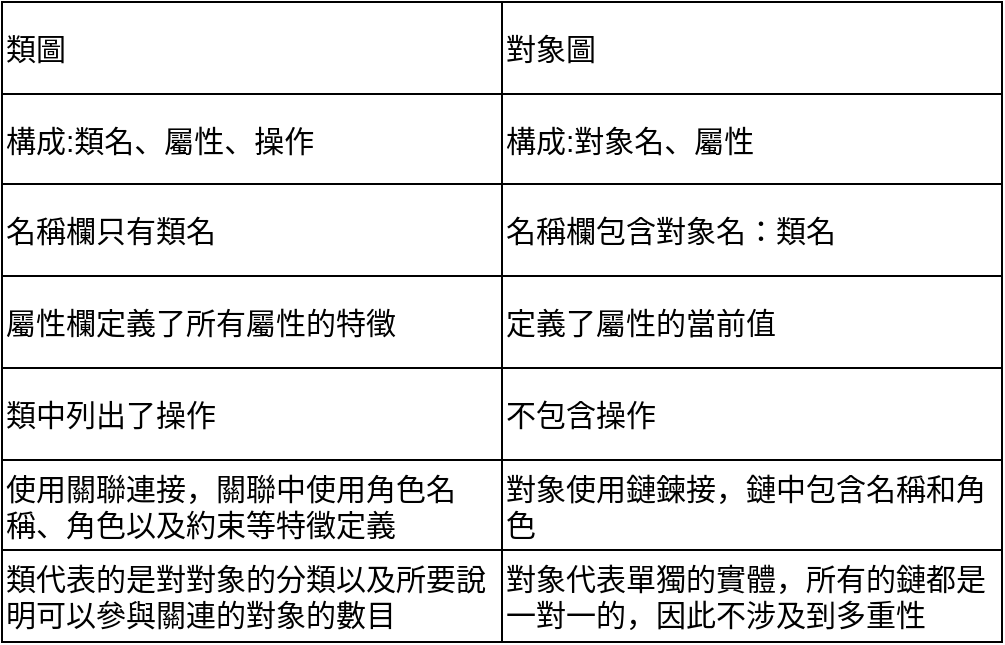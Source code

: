 <mxfile version="22.0.3" type="device">
  <diagram name="第 1 页" id="2FISZoZGbKOTBUCJsezb">
    <mxGraphModel dx="1036" dy="606" grid="1" gridSize="10" guides="1" tooltips="1" connect="1" arrows="1" fold="1" page="1" pageScale="1" pageWidth="827" pageHeight="1169" math="0" shadow="0">
      <root>
        <mxCell id="0" />
        <mxCell id="1" parent="0" />
        <mxCell id="pUx687gNpJg2kX_i3ZrD-1" value="" style="shape=table;startSize=0;container=1;collapsible=0;childLayout=tableLayout;fontSize=15;align=left;" vertex="1" parent="1">
          <mxGeometry x="170" y="130" width="500" height="320" as="geometry" />
        </mxCell>
        <mxCell id="pUx687gNpJg2kX_i3ZrD-2" value="" style="shape=tableRow;horizontal=0;startSize=0;swimlaneHead=0;swimlaneBody=0;strokeColor=inherit;top=0;left=0;bottom=0;right=0;collapsible=0;dropTarget=0;fillColor=none;points=[[0,0.5],[1,0.5]];portConstraint=eastwest;align=left;fontSize=15;" vertex="1" parent="pUx687gNpJg2kX_i3ZrD-1">
          <mxGeometry width="500" height="46" as="geometry" />
        </mxCell>
        <mxCell id="pUx687gNpJg2kX_i3ZrD-3" value="類圖" style="shape=partialRectangle;html=1;whiteSpace=wrap;connectable=0;strokeColor=inherit;overflow=hidden;fillColor=none;top=0;left=0;bottom=0;right=0;pointerEvents=1;align=left;fontSize=15;" vertex="1" parent="pUx687gNpJg2kX_i3ZrD-2">
          <mxGeometry width="250" height="46" as="geometry">
            <mxRectangle width="250" height="46" as="alternateBounds" />
          </mxGeometry>
        </mxCell>
        <mxCell id="pUx687gNpJg2kX_i3ZrD-4" value="對象圖" style="shape=partialRectangle;html=1;whiteSpace=wrap;connectable=0;strokeColor=inherit;overflow=hidden;fillColor=none;top=0;left=0;bottom=0;right=0;pointerEvents=1;align=left;fontSize=15;" vertex="1" parent="pUx687gNpJg2kX_i3ZrD-2">
          <mxGeometry x="250" width="250" height="46" as="geometry">
            <mxRectangle width="250" height="46" as="alternateBounds" />
          </mxGeometry>
        </mxCell>
        <mxCell id="pUx687gNpJg2kX_i3ZrD-5" value="" style="shape=tableRow;horizontal=0;startSize=0;swimlaneHead=0;swimlaneBody=0;strokeColor=inherit;top=0;left=0;bottom=0;right=0;collapsible=0;dropTarget=0;fillColor=none;points=[[0,0.5],[1,0.5]];portConstraint=eastwest;align=left;fontSize=15;" vertex="1" parent="pUx687gNpJg2kX_i3ZrD-1">
          <mxGeometry y="46" width="500" height="45" as="geometry" />
        </mxCell>
        <mxCell id="pUx687gNpJg2kX_i3ZrD-6" value="構成:類名、屬性、操作" style="shape=partialRectangle;html=1;whiteSpace=wrap;connectable=0;strokeColor=inherit;overflow=hidden;fillColor=none;top=0;left=0;bottom=0;right=0;pointerEvents=1;align=left;fontSize=15;" vertex="1" parent="pUx687gNpJg2kX_i3ZrD-5">
          <mxGeometry width="250" height="45" as="geometry">
            <mxRectangle width="250" height="45" as="alternateBounds" />
          </mxGeometry>
        </mxCell>
        <mxCell id="pUx687gNpJg2kX_i3ZrD-7" value="構成:對象名、屬性" style="shape=partialRectangle;html=1;whiteSpace=wrap;connectable=0;strokeColor=inherit;overflow=hidden;fillColor=none;top=0;left=0;bottom=0;right=0;pointerEvents=1;align=left;fontSize=15;" vertex="1" parent="pUx687gNpJg2kX_i3ZrD-5">
          <mxGeometry x="250" width="250" height="45" as="geometry">
            <mxRectangle width="250" height="45" as="alternateBounds" />
          </mxGeometry>
        </mxCell>
        <mxCell id="pUx687gNpJg2kX_i3ZrD-8" value="" style="shape=tableRow;horizontal=0;startSize=0;swimlaneHead=0;swimlaneBody=0;strokeColor=inherit;top=0;left=0;bottom=0;right=0;collapsible=0;dropTarget=0;fillColor=none;points=[[0,0.5],[1,0.5]];portConstraint=eastwest;align=left;fontSize=15;" vertex="1" parent="pUx687gNpJg2kX_i3ZrD-1">
          <mxGeometry y="91" width="500" height="46" as="geometry" />
        </mxCell>
        <mxCell id="pUx687gNpJg2kX_i3ZrD-9" value="名稱欄只有類名" style="shape=partialRectangle;html=1;whiteSpace=wrap;connectable=0;strokeColor=inherit;overflow=hidden;fillColor=none;top=0;left=0;bottom=0;right=0;pointerEvents=1;align=left;fontSize=15;" vertex="1" parent="pUx687gNpJg2kX_i3ZrD-8">
          <mxGeometry width="250" height="46" as="geometry">
            <mxRectangle width="250" height="46" as="alternateBounds" />
          </mxGeometry>
        </mxCell>
        <mxCell id="pUx687gNpJg2kX_i3ZrD-10" value="名稱欄包含對象名：類名" style="shape=partialRectangle;html=1;whiteSpace=wrap;connectable=0;strokeColor=inherit;overflow=hidden;fillColor=none;top=0;left=0;bottom=0;right=0;pointerEvents=1;align=left;fontSize=15;" vertex="1" parent="pUx687gNpJg2kX_i3ZrD-8">
          <mxGeometry x="250" width="250" height="46" as="geometry">
            <mxRectangle width="250" height="46" as="alternateBounds" />
          </mxGeometry>
        </mxCell>
        <mxCell id="pUx687gNpJg2kX_i3ZrD-11" value="" style="shape=tableRow;horizontal=0;startSize=0;swimlaneHead=0;swimlaneBody=0;strokeColor=inherit;top=0;left=0;bottom=0;right=0;collapsible=0;dropTarget=0;fillColor=none;points=[[0,0.5],[1,0.5]];portConstraint=eastwest;align=left;fontSize=15;" vertex="1" parent="pUx687gNpJg2kX_i3ZrD-1">
          <mxGeometry y="137" width="500" height="46" as="geometry" />
        </mxCell>
        <mxCell id="pUx687gNpJg2kX_i3ZrD-12" value="屬性欄定義了所有屬性的特徵" style="shape=partialRectangle;html=1;whiteSpace=wrap;connectable=0;strokeColor=inherit;overflow=hidden;fillColor=none;top=0;left=0;bottom=0;right=0;pointerEvents=1;align=left;fontSize=15;" vertex="1" parent="pUx687gNpJg2kX_i3ZrD-11">
          <mxGeometry width="250" height="46" as="geometry">
            <mxRectangle width="250" height="46" as="alternateBounds" />
          </mxGeometry>
        </mxCell>
        <mxCell id="pUx687gNpJg2kX_i3ZrD-13" value="定義了屬性的當前值" style="shape=partialRectangle;html=1;whiteSpace=wrap;connectable=0;strokeColor=inherit;overflow=hidden;fillColor=none;top=0;left=0;bottom=0;right=0;pointerEvents=1;align=left;fontSize=15;" vertex="1" parent="pUx687gNpJg2kX_i3ZrD-11">
          <mxGeometry x="250" width="250" height="46" as="geometry">
            <mxRectangle width="250" height="46" as="alternateBounds" />
          </mxGeometry>
        </mxCell>
        <mxCell id="pUx687gNpJg2kX_i3ZrD-14" value="" style="shape=tableRow;horizontal=0;startSize=0;swimlaneHead=0;swimlaneBody=0;strokeColor=inherit;top=0;left=0;bottom=0;right=0;collapsible=0;dropTarget=0;fillColor=none;points=[[0,0.5],[1,0.5]];portConstraint=eastwest;align=left;fontSize=15;" vertex="1" parent="pUx687gNpJg2kX_i3ZrD-1">
          <mxGeometry y="183" width="500" height="46" as="geometry" />
        </mxCell>
        <mxCell id="pUx687gNpJg2kX_i3ZrD-15" value="類中列出了操作" style="shape=partialRectangle;html=1;whiteSpace=wrap;connectable=0;strokeColor=inherit;overflow=hidden;fillColor=none;top=0;left=0;bottom=0;right=0;pointerEvents=1;align=left;fontSize=15;" vertex="1" parent="pUx687gNpJg2kX_i3ZrD-14">
          <mxGeometry width="250" height="46" as="geometry">
            <mxRectangle width="250" height="46" as="alternateBounds" />
          </mxGeometry>
        </mxCell>
        <mxCell id="pUx687gNpJg2kX_i3ZrD-16" value="不包含操作" style="shape=partialRectangle;html=1;whiteSpace=wrap;connectable=0;strokeColor=inherit;overflow=hidden;fillColor=none;top=0;left=0;bottom=0;right=0;pointerEvents=1;align=left;fontSize=15;" vertex="1" parent="pUx687gNpJg2kX_i3ZrD-14">
          <mxGeometry x="250" width="250" height="46" as="geometry">
            <mxRectangle width="250" height="46" as="alternateBounds" />
          </mxGeometry>
        </mxCell>
        <mxCell id="pUx687gNpJg2kX_i3ZrD-17" value="" style="shape=tableRow;horizontal=0;startSize=0;swimlaneHead=0;swimlaneBody=0;strokeColor=inherit;top=0;left=0;bottom=0;right=0;collapsible=0;dropTarget=0;fillColor=none;points=[[0,0.5],[1,0.5]];portConstraint=eastwest;align=left;fontSize=15;" vertex="1" parent="pUx687gNpJg2kX_i3ZrD-1">
          <mxGeometry y="229" width="500" height="45" as="geometry" />
        </mxCell>
        <mxCell id="pUx687gNpJg2kX_i3ZrD-18" value="使用關聯連接，關聯中使用角色名稱、角色以及約束等特徵定義" style="shape=partialRectangle;html=1;whiteSpace=wrap;connectable=0;strokeColor=inherit;overflow=hidden;fillColor=none;top=0;left=0;bottom=0;right=0;pointerEvents=1;align=left;fontSize=15;" vertex="1" parent="pUx687gNpJg2kX_i3ZrD-17">
          <mxGeometry width="250" height="45" as="geometry">
            <mxRectangle width="250" height="45" as="alternateBounds" />
          </mxGeometry>
        </mxCell>
        <mxCell id="pUx687gNpJg2kX_i3ZrD-19" value="對象使用鏈鍊接，鏈中包含名稱和角色" style="shape=partialRectangle;html=1;whiteSpace=wrap;connectable=0;strokeColor=inherit;overflow=hidden;fillColor=none;top=0;left=0;bottom=0;right=0;pointerEvents=1;align=left;fontSize=15;" vertex="1" parent="pUx687gNpJg2kX_i3ZrD-17">
          <mxGeometry x="250" width="250" height="45" as="geometry">
            <mxRectangle width="250" height="45" as="alternateBounds" />
          </mxGeometry>
        </mxCell>
        <mxCell id="pUx687gNpJg2kX_i3ZrD-20" value="" style="shape=tableRow;horizontal=0;startSize=0;swimlaneHead=0;swimlaneBody=0;strokeColor=inherit;top=0;left=0;bottom=0;right=0;collapsible=0;dropTarget=0;fillColor=none;points=[[0,0.5],[1,0.5]];portConstraint=eastwest;align=left;fontSize=15;" vertex="1" parent="pUx687gNpJg2kX_i3ZrD-1">
          <mxGeometry y="274" width="500" height="46" as="geometry" />
        </mxCell>
        <mxCell id="pUx687gNpJg2kX_i3ZrD-21" value="類代表的是對對象的分類以及所要說明可以參與關連的對象的數目" style="shape=partialRectangle;html=1;whiteSpace=wrap;connectable=0;strokeColor=inherit;overflow=hidden;fillColor=none;top=0;left=0;bottom=0;right=0;pointerEvents=1;align=left;fontSize=15;" vertex="1" parent="pUx687gNpJg2kX_i3ZrD-20">
          <mxGeometry width="250" height="46" as="geometry">
            <mxRectangle width="250" height="46" as="alternateBounds" />
          </mxGeometry>
        </mxCell>
        <mxCell id="pUx687gNpJg2kX_i3ZrD-22" value="對象代表單獨的實體，所有的鏈都是一對一的，因此不涉及到多重性" style="shape=partialRectangle;html=1;whiteSpace=wrap;connectable=0;strokeColor=inherit;overflow=hidden;fillColor=none;top=0;left=0;bottom=0;right=0;pointerEvents=1;align=left;fontSize=15;" vertex="1" parent="pUx687gNpJg2kX_i3ZrD-20">
          <mxGeometry x="250" width="250" height="46" as="geometry">
            <mxRectangle width="250" height="46" as="alternateBounds" />
          </mxGeometry>
        </mxCell>
      </root>
    </mxGraphModel>
  </diagram>
</mxfile>
